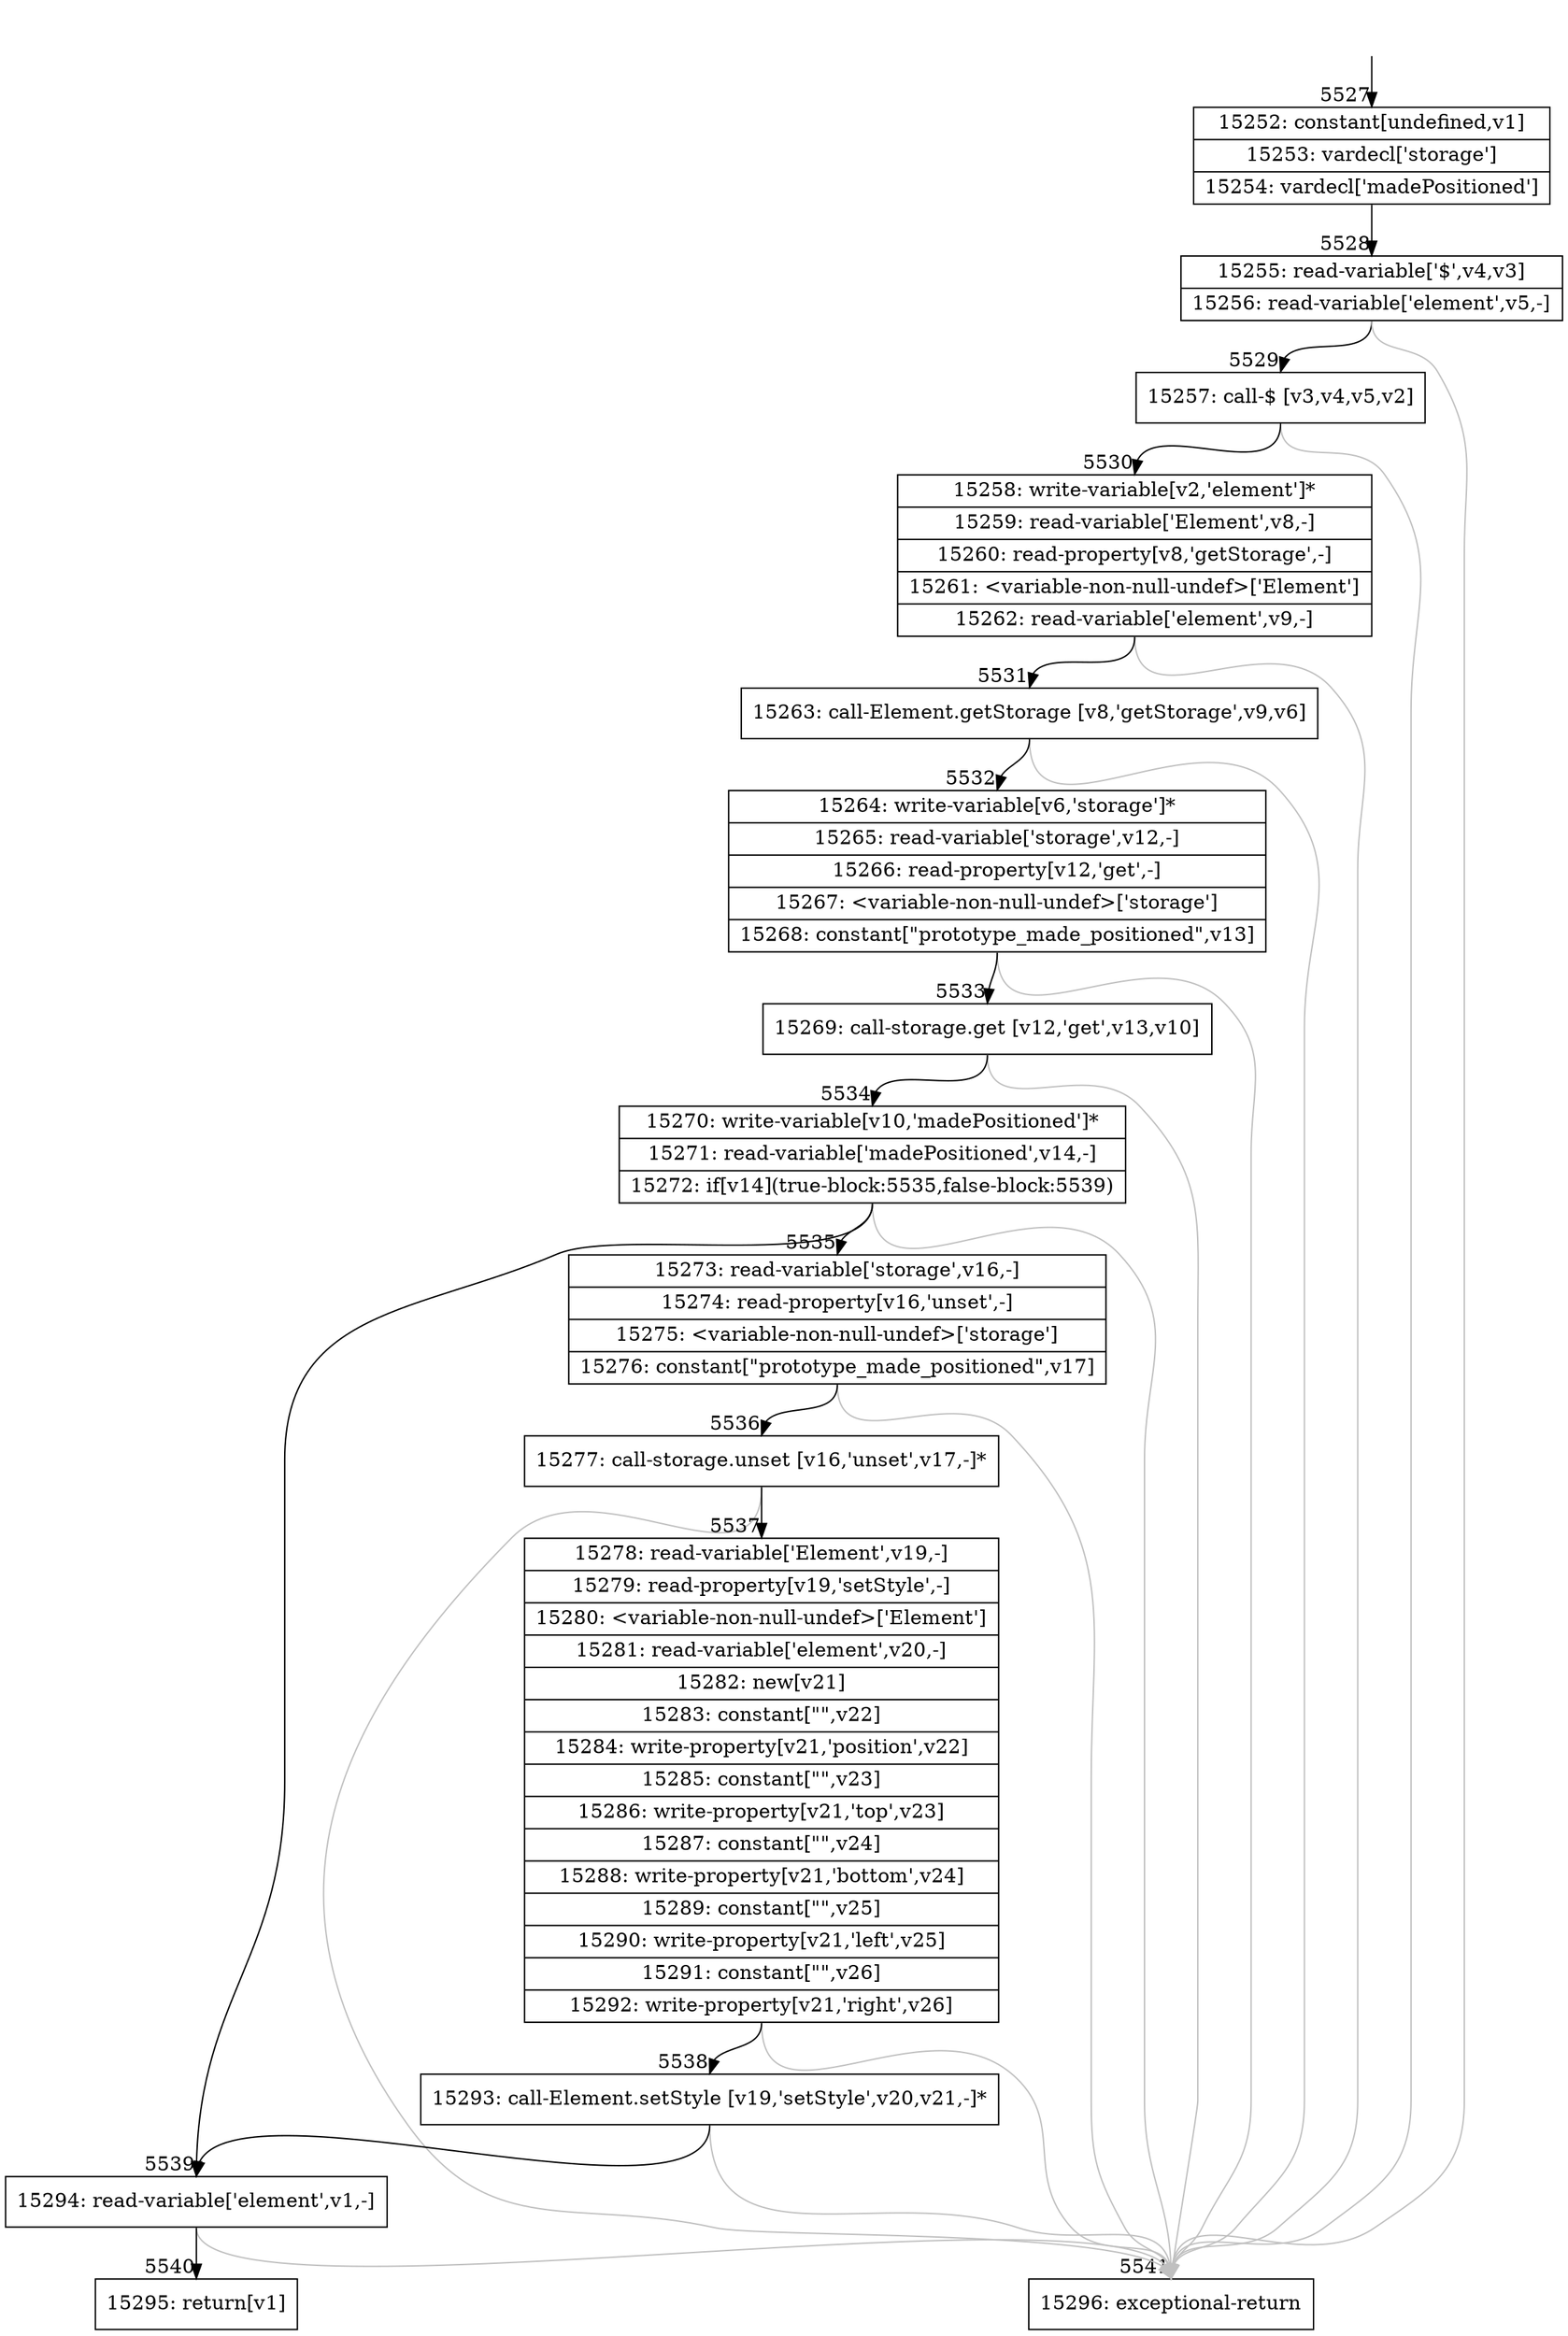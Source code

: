 digraph {
rankdir="TD"
BB_entry440[shape=none,label=""];
BB_entry440 -> BB5527 [tailport=s, headport=n, headlabel="    5527"]
BB5527 [shape=record label="{15252: constant[undefined,v1]|15253: vardecl['storage']|15254: vardecl['madePositioned']}" ] 
BB5527 -> BB5528 [tailport=s, headport=n, headlabel="      5528"]
BB5528 [shape=record label="{15255: read-variable['$',v4,v3]|15256: read-variable['element',v5,-]}" ] 
BB5528 -> BB5529 [tailport=s, headport=n, headlabel="      5529"]
BB5528 -> BB5541 [tailport=s, headport=n, color=gray, headlabel="      5541"]
BB5529 [shape=record label="{15257: call-$ [v3,v4,v5,v2]}" ] 
BB5529 -> BB5530 [tailport=s, headport=n, headlabel="      5530"]
BB5529 -> BB5541 [tailport=s, headport=n, color=gray]
BB5530 [shape=record label="{15258: write-variable[v2,'element']*|15259: read-variable['Element',v8,-]|15260: read-property[v8,'getStorage',-]|15261: \<variable-non-null-undef\>['Element']|15262: read-variable['element',v9,-]}" ] 
BB5530 -> BB5531 [tailport=s, headport=n, headlabel="      5531"]
BB5530 -> BB5541 [tailport=s, headport=n, color=gray]
BB5531 [shape=record label="{15263: call-Element.getStorage [v8,'getStorage',v9,v6]}" ] 
BB5531 -> BB5532 [tailport=s, headport=n, headlabel="      5532"]
BB5531 -> BB5541 [tailport=s, headport=n, color=gray]
BB5532 [shape=record label="{15264: write-variable[v6,'storage']*|15265: read-variable['storage',v12,-]|15266: read-property[v12,'get',-]|15267: \<variable-non-null-undef\>['storage']|15268: constant[\"prototype_made_positioned\",v13]}" ] 
BB5532 -> BB5533 [tailport=s, headport=n, headlabel="      5533"]
BB5532 -> BB5541 [tailport=s, headport=n, color=gray]
BB5533 [shape=record label="{15269: call-storage.get [v12,'get',v13,v10]}" ] 
BB5533 -> BB5534 [tailport=s, headport=n, headlabel="      5534"]
BB5533 -> BB5541 [tailport=s, headport=n, color=gray]
BB5534 [shape=record label="{15270: write-variable[v10,'madePositioned']*|15271: read-variable['madePositioned',v14,-]|15272: if[v14](true-block:5535,false-block:5539)}" ] 
BB5534 -> BB5535 [tailport=s, headport=n, headlabel="      5535"]
BB5534 -> BB5539 [tailport=s, headport=n, headlabel="      5539"]
BB5534 -> BB5541 [tailport=s, headport=n, color=gray]
BB5535 [shape=record label="{15273: read-variable['storage',v16,-]|15274: read-property[v16,'unset',-]|15275: \<variable-non-null-undef\>['storage']|15276: constant[\"prototype_made_positioned\",v17]}" ] 
BB5535 -> BB5536 [tailport=s, headport=n, headlabel="      5536"]
BB5535 -> BB5541 [tailport=s, headport=n, color=gray]
BB5536 [shape=record label="{15277: call-storage.unset [v16,'unset',v17,-]*}" ] 
BB5536 -> BB5537 [tailport=s, headport=n, headlabel="      5537"]
BB5536 -> BB5541 [tailport=s, headport=n, color=gray]
BB5537 [shape=record label="{15278: read-variable['Element',v19,-]|15279: read-property[v19,'setStyle',-]|15280: \<variable-non-null-undef\>['Element']|15281: read-variable['element',v20,-]|15282: new[v21]|15283: constant[\"\",v22]|15284: write-property[v21,'position',v22]|15285: constant[\"\",v23]|15286: write-property[v21,'top',v23]|15287: constant[\"\",v24]|15288: write-property[v21,'bottom',v24]|15289: constant[\"\",v25]|15290: write-property[v21,'left',v25]|15291: constant[\"\",v26]|15292: write-property[v21,'right',v26]}" ] 
BB5537 -> BB5538 [tailport=s, headport=n, headlabel="      5538"]
BB5537 -> BB5541 [tailport=s, headport=n, color=gray]
BB5538 [shape=record label="{15293: call-Element.setStyle [v19,'setStyle',v20,v21,-]*}" ] 
BB5538 -> BB5539 [tailport=s, headport=n]
BB5538 -> BB5541 [tailport=s, headport=n, color=gray]
BB5539 [shape=record label="{15294: read-variable['element',v1,-]}" ] 
BB5539 -> BB5540 [tailport=s, headport=n, headlabel="      5540"]
BB5539 -> BB5541 [tailport=s, headport=n, color=gray]
BB5540 [shape=record label="{15295: return[v1]}" ] 
BB5541 [shape=record label="{15296: exceptional-return}" ] 
//#$~ 4226
}

